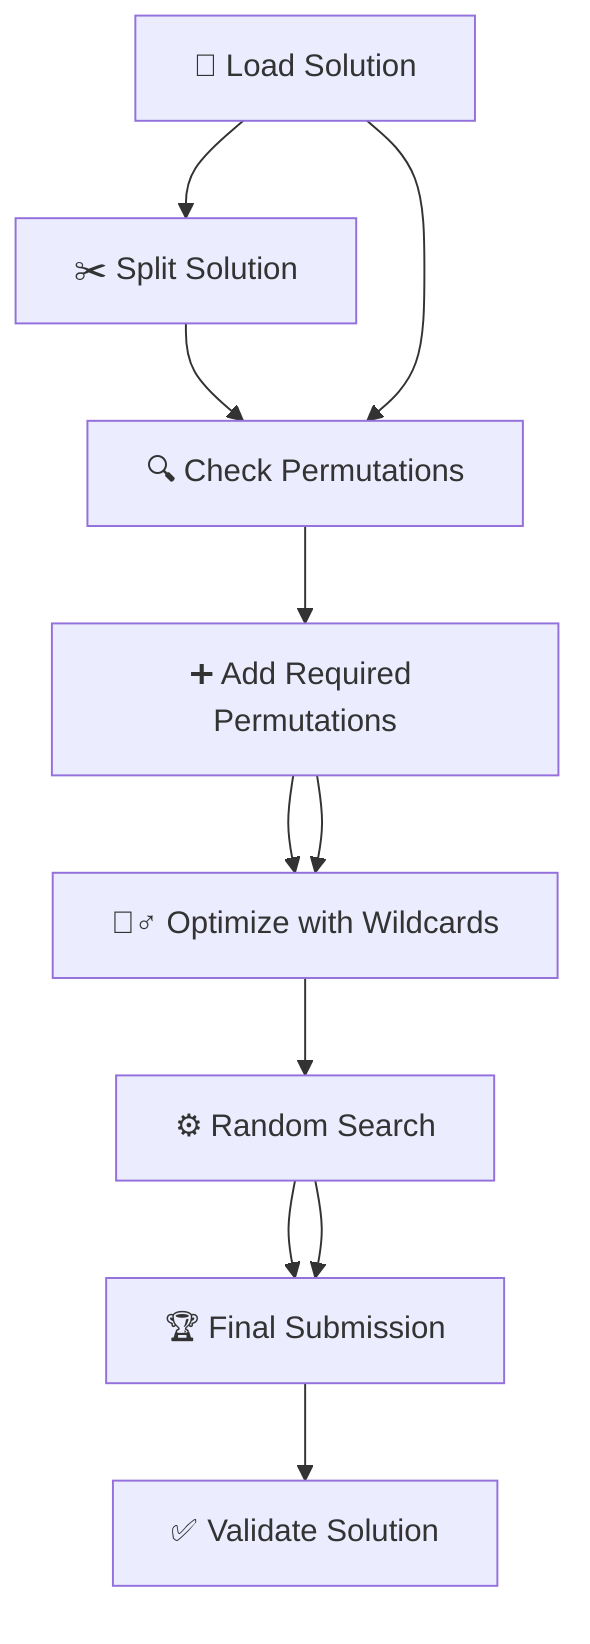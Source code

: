 flowchart TD
    A["📂 Load Solution"] --> B["✂️ Split Solution"]
    B --> C["🔍 Check Permutations"]
    C --> D["➕ Add Required Permutations"]
    D --> E["🧙‍♂️ Optimize with Wildcards"]
    E --> F["⚙️ Random Search"]
    F --> G["🏆 Final Submission"]
    G --> H["✅ Validate Solution"]

    A --> C
    D --> E
    F --> G